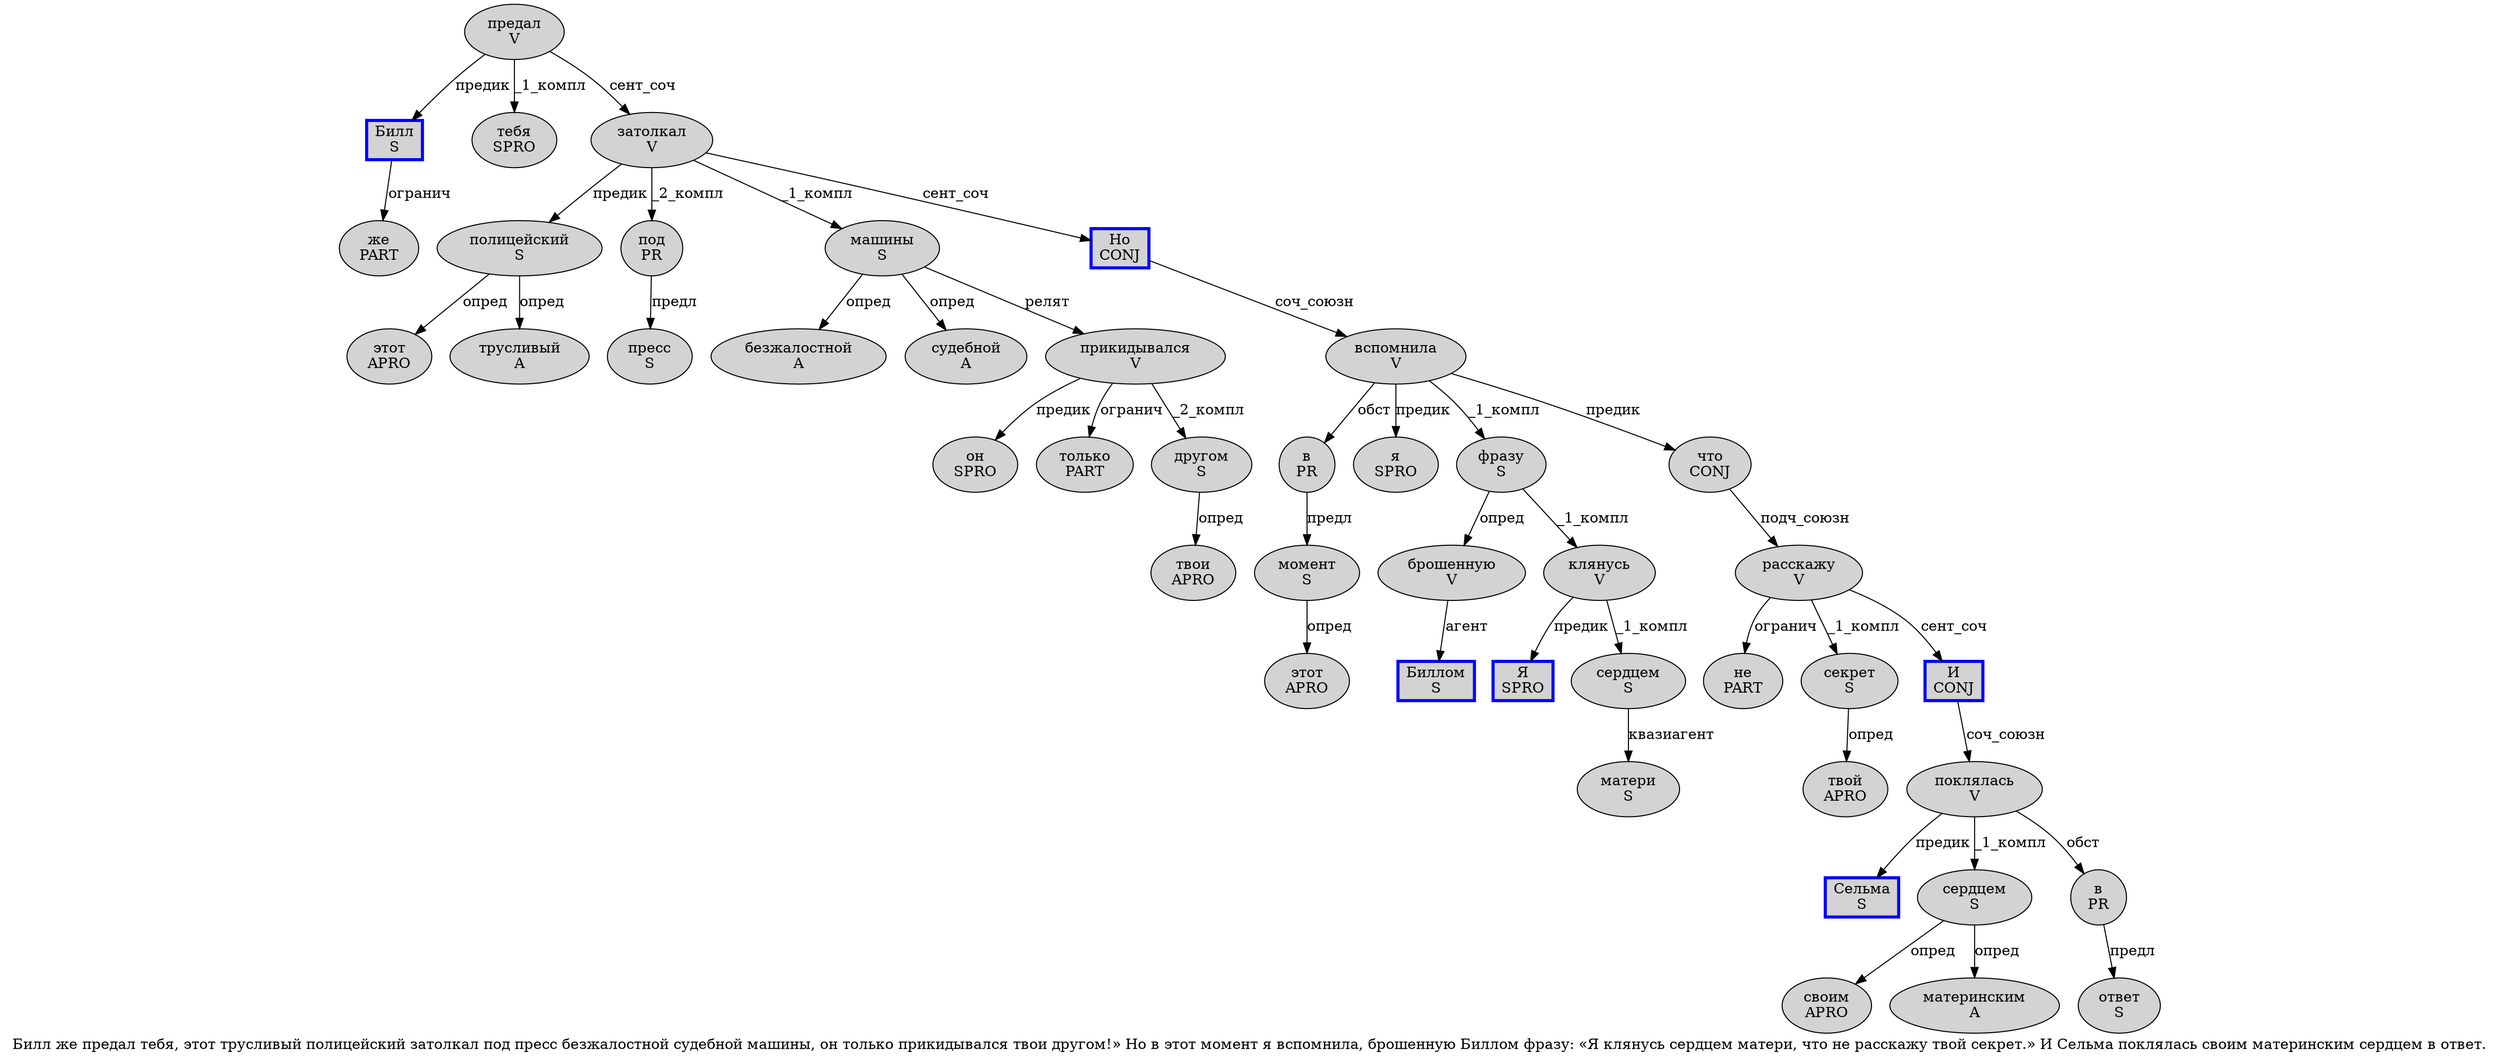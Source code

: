 digraph SENTENCE_1654 {
	graph [label="Билл же предал тебя, этот трусливый полицейский затолкал под пресс безжалостной судебной машины, он только прикидывался твои другом!» Но в этот момент я вспомнила, брошенную Биллом фразу: «Я клянусь сердцем матери, что не расскажу твой секрет.» И Сельма поклялась своим материнским сердцем в ответ."]
	node [style=filled]
		0 [label="Билл
S" color=blue fillcolor=lightgray penwidth=3 shape=box]
		1 [label="же
PART" color="" fillcolor=lightgray penwidth=1 shape=ellipse]
		2 [label="предал
V" color="" fillcolor=lightgray penwidth=1 shape=ellipse]
		3 [label="тебя
SPRO" color="" fillcolor=lightgray penwidth=1 shape=ellipse]
		5 [label="этот
APRO" color="" fillcolor=lightgray penwidth=1 shape=ellipse]
		6 [label="трусливый
A" color="" fillcolor=lightgray penwidth=1 shape=ellipse]
		7 [label="полицейский
S" color="" fillcolor=lightgray penwidth=1 shape=ellipse]
		8 [label="затолкал
V" color="" fillcolor=lightgray penwidth=1 shape=ellipse]
		9 [label="под
PR" color="" fillcolor=lightgray penwidth=1 shape=ellipse]
		10 [label="пресс
S" color="" fillcolor=lightgray penwidth=1 shape=ellipse]
		11 [label="безжалостной
A" color="" fillcolor=lightgray penwidth=1 shape=ellipse]
		12 [label="судебной
A" color="" fillcolor=lightgray penwidth=1 shape=ellipse]
		13 [label="машины
S" color="" fillcolor=lightgray penwidth=1 shape=ellipse]
		15 [label="он
SPRO" color="" fillcolor=lightgray penwidth=1 shape=ellipse]
		16 [label="только
PART" color="" fillcolor=lightgray penwidth=1 shape=ellipse]
		17 [label="прикидывался
V" color="" fillcolor=lightgray penwidth=1 shape=ellipse]
		18 [label="твои
APRO" color="" fillcolor=lightgray penwidth=1 shape=ellipse]
		19 [label="другом
S" color="" fillcolor=lightgray penwidth=1 shape=ellipse]
		22 [label="Но
CONJ" color=blue fillcolor=lightgray penwidth=3 shape=box]
		23 [label="в
PR" color="" fillcolor=lightgray penwidth=1 shape=ellipse]
		24 [label="этот
APRO" color="" fillcolor=lightgray penwidth=1 shape=ellipse]
		25 [label="момент
S" color="" fillcolor=lightgray penwidth=1 shape=ellipse]
		26 [label="я
SPRO" color="" fillcolor=lightgray penwidth=1 shape=ellipse]
		27 [label="вспомнила
V" color="" fillcolor=lightgray penwidth=1 shape=ellipse]
		29 [label="брошенную
V" color="" fillcolor=lightgray penwidth=1 shape=ellipse]
		30 [label="Биллом
S" color=blue fillcolor=lightgray penwidth=3 shape=box]
		31 [label="фразу
S" color="" fillcolor=lightgray penwidth=1 shape=ellipse]
		34 [label="Я
SPRO" color=blue fillcolor=lightgray penwidth=3 shape=box]
		35 [label="клянусь
V" color="" fillcolor=lightgray penwidth=1 shape=ellipse]
		36 [label="сердцем
S" color="" fillcolor=lightgray penwidth=1 shape=ellipse]
		37 [label="матери
S" color="" fillcolor=lightgray penwidth=1 shape=ellipse]
		39 [label="что
CONJ" color="" fillcolor=lightgray penwidth=1 shape=ellipse]
		40 [label="не
PART" color="" fillcolor=lightgray penwidth=1 shape=ellipse]
		41 [label="расскажу
V" color="" fillcolor=lightgray penwidth=1 shape=ellipse]
		42 [label="твой
APRO" color="" fillcolor=lightgray penwidth=1 shape=ellipse]
		43 [label="секрет
S" color="" fillcolor=lightgray penwidth=1 shape=ellipse]
		46 [label="И
CONJ" color=blue fillcolor=lightgray penwidth=3 shape=box]
		47 [label="Сельма
S" color=blue fillcolor=lightgray penwidth=3 shape=box]
		48 [label="поклялась
V" color="" fillcolor=lightgray penwidth=1 shape=ellipse]
		49 [label="своим
APRO" color="" fillcolor=lightgray penwidth=1 shape=ellipse]
		50 [label="материнским
A" color="" fillcolor=lightgray penwidth=1 shape=ellipse]
		51 [label="сердцем
S" color="" fillcolor=lightgray penwidth=1 shape=ellipse]
		52 [label="в
PR" color="" fillcolor=lightgray penwidth=1 shape=ellipse]
		53 [label="ответ
S" color="" fillcolor=lightgray penwidth=1 shape=ellipse]
			8 -> 7 [label="предик"]
			8 -> 9 [label="_2_компл"]
			8 -> 13 [label="_1_компл"]
			8 -> 22 [label="сент_соч"]
			41 -> 40 [label="огранич"]
			41 -> 43 [label="_1_компл"]
			41 -> 46 [label="сент_соч"]
			51 -> 49 [label="опред"]
			51 -> 50 [label="опред"]
			25 -> 24 [label="опред"]
			17 -> 15 [label="предик"]
			17 -> 16 [label="огранич"]
			17 -> 19 [label="_2_компл"]
			35 -> 34 [label="предик"]
			35 -> 36 [label="_1_компл"]
			27 -> 23 [label="обст"]
			27 -> 26 [label="предик"]
			27 -> 31 [label="_1_компл"]
			27 -> 39 [label="предик"]
			0 -> 1 [label="огранич"]
			39 -> 41 [label="подч_союзн"]
			36 -> 37 [label="квазиагент"]
			43 -> 42 [label="опред"]
			31 -> 29 [label="опред"]
			31 -> 35 [label="_1_компл"]
			9 -> 10 [label="предл"]
			2 -> 0 [label="предик"]
			2 -> 3 [label="_1_компл"]
			2 -> 8 [label="сент_соч"]
			52 -> 53 [label="предл"]
			48 -> 47 [label="предик"]
			48 -> 51 [label="_1_компл"]
			48 -> 52 [label="обст"]
			22 -> 27 [label="соч_союзн"]
			23 -> 25 [label="предл"]
			29 -> 30 [label="агент"]
			13 -> 11 [label="опред"]
			13 -> 12 [label="опред"]
			13 -> 17 [label="релят"]
			19 -> 18 [label="опред"]
			46 -> 48 [label="соч_союзн"]
			7 -> 5 [label="опред"]
			7 -> 6 [label="опред"]
}